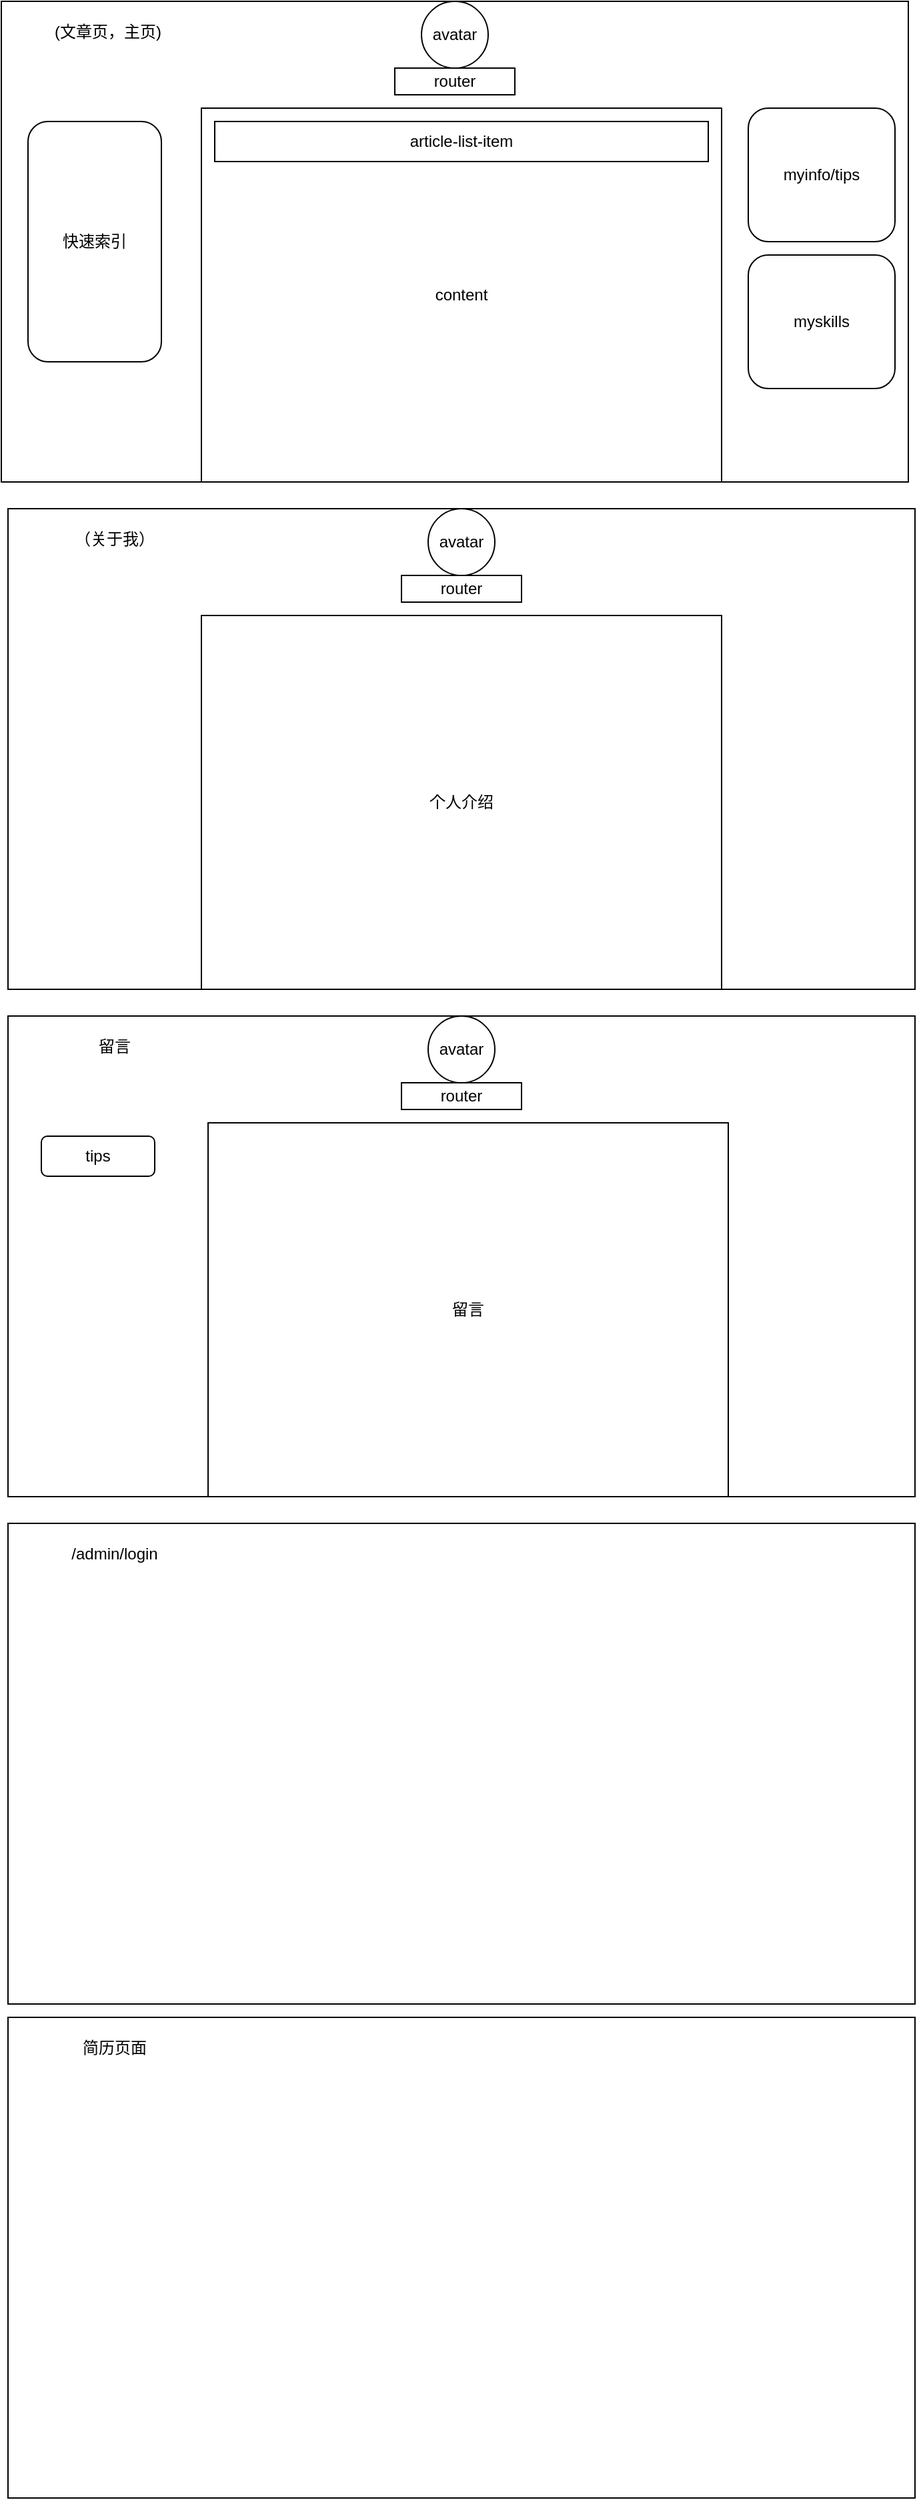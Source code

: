 <mxfile version="12.2.4" pages="1"><diagram id="EVyTDqEyJn-CCt51RJPJ" name="Page-1"><mxGraphModel dx="724" dy="541" grid="1" gridSize="10" guides="1" tooltips="1" connect="1" arrows="1" fold="1" page="1" pageScale="1" pageWidth="827" pageHeight="1169" math="0" shadow="0"><root><mxCell id="0"/><mxCell id="1" parent="0"/><mxCell id="2" value="" style="rounded=0;whiteSpace=wrap;html=1;" parent="1" vertex="1"><mxGeometry x="20" y="20" width="680" height="360" as="geometry"/></mxCell><mxCell id="4" value="avatar" style="ellipse;whiteSpace=wrap;html=1;aspect=fixed;" parent="1" vertex="1"><mxGeometry x="335" y="20" width="50" height="50" as="geometry"/></mxCell><mxCell id="5" value="router" style="rounded=0;whiteSpace=wrap;html=1;" parent="1" vertex="1"><mxGeometry x="315" y="70" width="90" height="20" as="geometry"/></mxCell><mxCell id="6" value="content" style="rounded=0;whiteSpace=wrap;html=1;" parent="1" vertex="1"><mxGeometry x="170" y="100" width="390" height="280" as="geometry"/></mxCell><mxCell id="7" value="myinfo/tips" style="rounded=1;whiteSpace=wrap;html=1;" parent="1" vertex="1"><mxGeometry x="580" y="100" width="110" height="100" as="geometry"/></mxCell><mxCell id="8" value="myskills" style="rounded=1;whiteSpace=wrap;html=1;" parent="1" vertex="1"><mxGeometry x="580" y="210" width="110" height="100" as="geometry"/></mxCell><mxCell id="9" value="快速索引" style="rounded=1;whiteSpace=wrap;html=1;" parent="1" vertex="1"><mxGeometry x="40" y="110" width="100" height="180" as="geometry"/></mxCell><mxCell id="10" value="(文章页，主页)" style="text;html=1;strokeColor=none;fillColor=none;align=center;verticalAlign=middle;whiteSpace=wrap;rounded=0;" parent="1" vertex="1"><mxGeometry x="50" y="35" width="100" height="15" as="geometry"/></mxCell><mxCell id="11" value="" style="rounded=0;whiteSpace=wrap;html=1;" parent="1" vertex="1"><mxGeometry x="25" y="400" width="680" height="360" as="geometry"/></mxCell><mxCell id="12" value="avatar" style="ellipse;whiteSpace=wrap;html=1;aspect=fixed;" parent="1" vertex="1"><mxGeometry x="340" y="400" width="50" height="50" as="geometry"/></mxCell><mxCell id="13" value="router" style="rounded=0;whiteSpace=wrap;html=1;" parent="1" vertex="1"><mxGeometry x="320" y="450" width="90" height="20" as="geometry"/></mxCell><mxCell id="14" value="个人介绍" style="rounded=0;whiteSpace=wrap;html=1;" parent="1" vertex="1"><mxGeometry x="170" y="480" width="390" height="280" as="geometry"/></mxCell><mxCell id="18" value="（关于我）" style="text;html=1;strokeColor=none;fillColor=none;align=center;verticalAlign=middle;whiteSpace=wrap;rounded=0;" parent="1" vertex="1"><mxGeometry x="55" y="415" width="100" height="15" as="geometry"/></mxCell><mxCell id="19" value="article-list-item" style="rounded=0;whiteSpace=wrap;html=1;" parent="1" vertex="1"><mxGeometry x="180" y="110" width="370" height="30" as="geometry"/></mxCell><mxCell id="28" value="" style="rounded=0;whiteSpace=wrap;html=1;" parent="1" vertex="1"><mxGeometry x="25" y="780" width="680" height="360" as="geometry"/></mxCell><mxCell id="29" value="avatar" style="ellipse;whiteSpace=wrap;html=1;aspect=fixed;" parent="1" vertex="1"><mxGeometry x="340" y="780" width="50" height="50" as="geometry"/></mxCell><mxCell id="30" value="router" style="rounded=0;whiteSpace=wrap;html=1;" parent="1" vertex="1"><mxGeometry x="320" y="830" width="90" height="20" as="geometry"/></mxCell><mxCell id="31" value="留言" style="rounded=0;whiteSpace=wrap;html=1;" parent="1" vertex="1"><mxGeometry x="175" y="860" width="390" height="280" as="geometry"/></mxCell><mxCell id="34" value="tips" style="rounded=1;whiteSpace=wrap;html=1;" parent="1" vertex="1"><mxGeometry x="50" y="870" width="85" height="30" as="geometry"/></mxCell><mxCell id="35" value="留言" style="text;html=1;strokeColor=none;fillColor=none;align=center;verticalAlign=middle;whiteSpace=wrap;rounded=0;" parent="1" vertex="1"><mxGeometry x="55" y="795" width="100" height="15" as="geometry"/></mxCell><mxCell id="36" value="" style="rounded=0;whiteSpace=wrap;html=1;" parent="1" vertex="1"><mxGeometry x="25" y="1160" width="680" height="360" as="geometry"/></mxCell><mxCell id="43" value="/admin/login" style="text;html=1;strokeColor=none;fillColor=none;align=center;verticalAlign=middle;whiteSpace=wrap;rounded=0;" parent="1" vertex="1"><mxGeometry x="55" y="1175" width="100" height="15" as="geometry"/></mxCell><mxCell id="44" value="" style="rounded=0;whiteSpace=wrap;html=1;" parent="1" vertex="1"><mxGeometry x="25" y="1530" width="680" height="360" as="geometry"/></mxCell><mxCell id="51" value="简历页面" style="text;html=1;strokeColor=none;fillColor=none;align=center;verticalAlign=middle;whiteSpace=wrap;rounded=0;" parent="1" vertex="1"><mxGeometry x="55" y="1545" width="100" height="15" as="geometry"/></mxCell></root></mxGraphModel></diagram></mxfile>